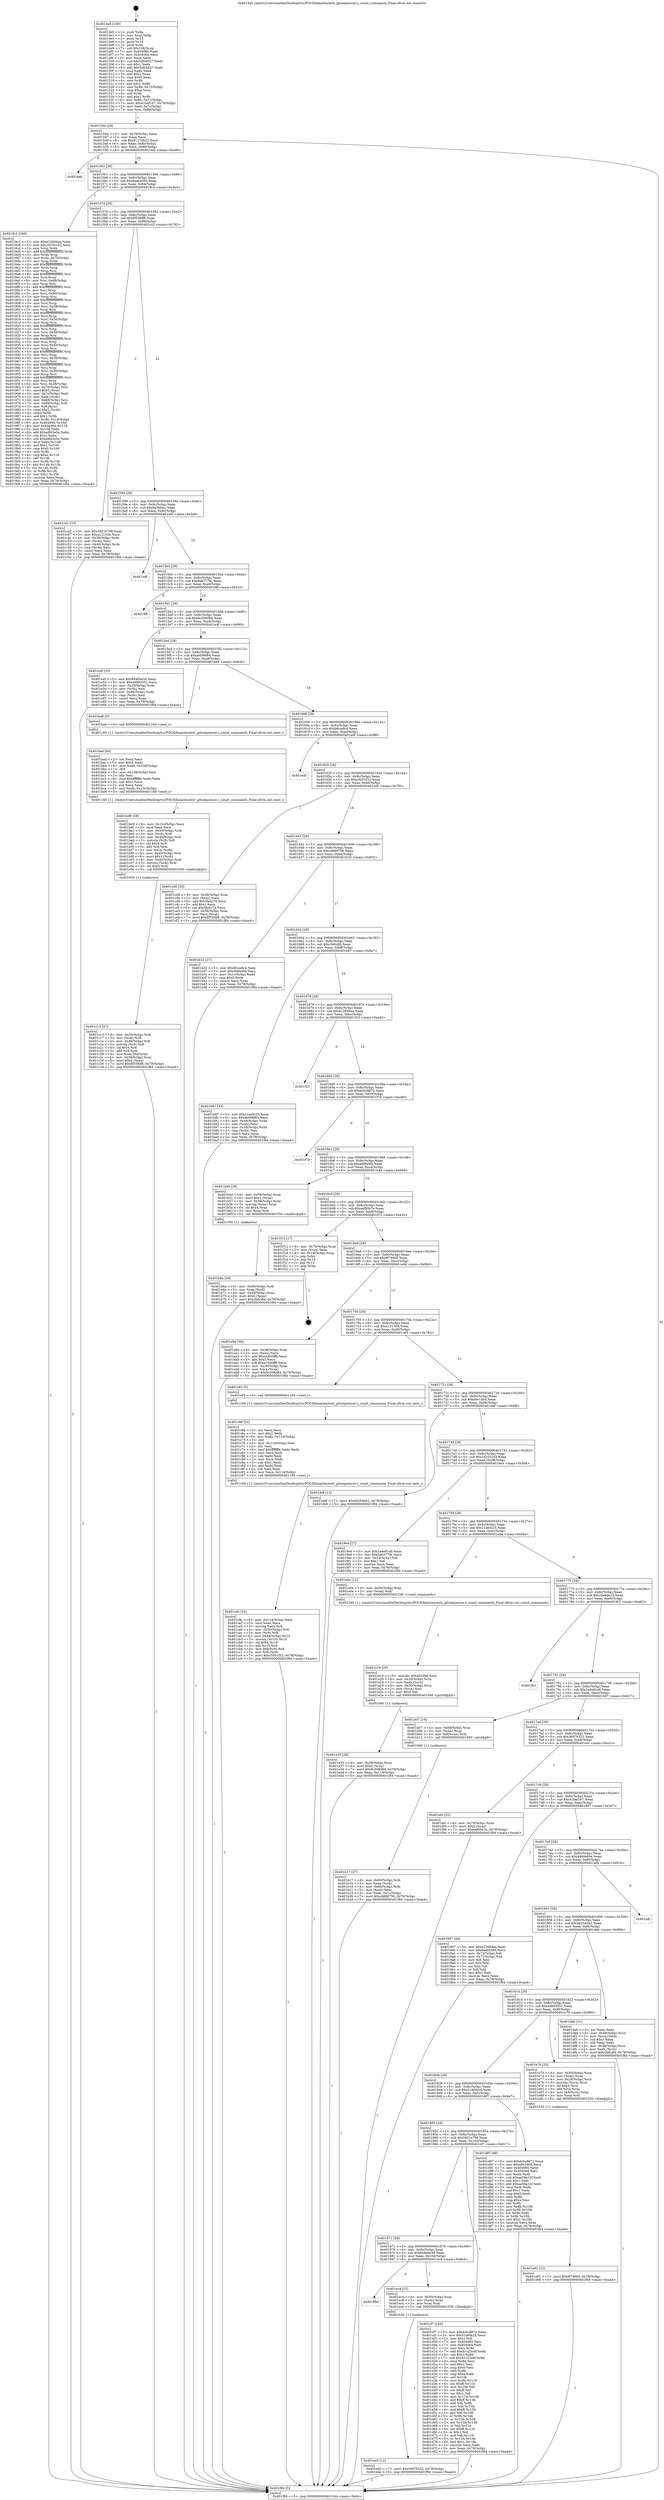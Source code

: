 digraph "0x4014e0" {
  label = "0x4014e0 (/mnt/c/Users/mathe/Desktop/tcc/POCII/binaries/extr_gitsequencer.c_count_commands_Final-ollvm.out::main(0))"
  labelloc = "t"
  node[shape=record]

  Entry [label="",width=0.3,height=0.3,shape=circle,fillcolor=black,style=filled]
  "0x401544" [label="{
     0x401544 [29]\l
     | [instrs]\l
     &nbsp;&nbsp;0x401544 \<+3\>: mov -0x78(%rbp),%eax\l
     &nbsp;&nbsp;0x401547 \<+2\>: mov %eax,%ecx\l
     &nbsp;&nbsp;0x401549 \<+6\>: sub $0x81178b22,%ecx\l
     &nbsp;&nbsp;0x40154f \<+6\>: mov %eax,-0x8c(%rbp)\l
     &nbsp;&nbsp;0x401555 \<+6\>: mov %ecx,-0x90(%rbp)\l
     &nbsp;&nbsp;0x40155b \<+6\>: je 0000000000401eeb \<main+0xa0b\>\l
  }"]
  "0x401eeb" [label="{
     0x401eeb\l
  }", style=dashed]
  "0x401561" [label="{
     0x401561 [28]\l
     | [instrs]\l
     &nbsp;&nbsp;0x401561 \<+5\>: jmp 0000000000401566 \<main+0x86\>\l
     &nbsp;&nbsp;0x401566 \<+6\>: mov -0x8c(%rbp),%eax\l
     &nbsp;&nbsp;0x40156c \<+5\>: sub $0x8aabd360,%eax\l
     &nbsp;&nbsp;0x401571 \<+6\>: mov %eax,-0x94(%rbp)\l
     &nbsp;&nbsp;0x401577 \<+6\>: je 00000000004018c3 \<main+0x3e3\>\l
  }"]
  Exit [label="",width=0.3,height=0.3,shape=circle,fillcolor=black,style=filled,peripheries=2]
  "0x4018c3" [label="{
     0x4018c3 [289]\l
     | [instrs]\l
     &nbsp;&nbsp;0x4018c3 \<+5\>: mov $0xd12694ea,%eax\l
     &nbsp;&nbsp;0x4018c8 \<+5\>: mov $0x16255163,%ecx\l
     &nbsp;&nbsp;0x4018cd \<+3\>: mov %rsp,%rdx\l
     &nbsp;&nbsp;0x4018d0 \<+4\>: add $0xfffffffffffffff0,%rdx\l
     &nbsp;&nbsp;0x4018d4 \<+3\>: mov %rdx,%rsp\l
     &nbsp;&nbsp;0x4018d7 \<+4\>: mov %rdx,-0x70(%rbp)\l
     &nbsp;&nbsp;0x4018db \<+3\>: mov %rsp,%rdx\l
     &nbsp;&nbsp;0x4018de \<+4\>: add $0xfffffffffffffff0,%rdx\l
     &nbsp;&nbsp;0x4018e2 \<+3\>: mov %rdx,%rsp\l
     &nbsp;&nbsp;0x4018e5 \<+3\>: mov %rsp,%rsi\l
     &nbsp;&nbsp;0x4018e8 \<+4\>: add $0xfffffffffffffff0,%rsi\l
     &nbsp;&nbsp;0x4018ec \<+3\>: mov %rsi,%rsp\l
     &nbsp;&nbsp;0x4018ef \<+4\>: mov %rsi,-0x68(%rbp)\l
     &nbsp;&nbsp;0x4018f3 \<+3\>: mov %rsp,%rsi\l
     &nbsp;&nbsp;0x4018f6 \<+4\>: add $0xfffffffffffffff0,%rsi\l
     &nbsp;&nbsp;0x4018fa \<+3\>: mov %rsi,%rsp\l
     &nbsp;&nbsp;0x4018fd \<+4\>: mov %rsi,-0x60(%rbp)\l
     &nbsp;&nbsp;0x401901 \<+3\>: mov %rsp,%rsi\l
     &nbsp;&nbsp;0x401904 \<+4\>: add $0xfffffffffffffff0,%rsi\l
     &nbsp;&nbsp;0x401908 \<+3\>: mov %rsi,%rsp\l
     &nbsp;&nbsp;0x40190b \<+4\>: mov %rsi,-0x58(%rbp)\l
     &nbsp;&nbsp;0x40190f \<+3\>: mov %rsp,%rsi\l
     &nbsp;&nbsp;0x401912 \<+4\>: add $0xfffffffffffffff0,%rsi\l
     &nbsp;&nbsp;0x401916 \<+3\>: mov %rsi,%rsp\l
     &nbsp;&nbsp;0x401919 \<+4\>: mov %rsi,-0x50(%rbp)\l
     &nbsp;&nbsp;0x40191d \<+3\>: mov %rsp,%rsi\l
     &nbsp;&nbsp;0x401920 \<+4\>: add $0xfffffffffffffff0,%rsi\l
     &nbsp;&nbsp;0x401924 \<+3\>: mov %rsi,%rsp\l
     &nbsp;&nbsp;0x401927 \<+4\>: mov %rsi,-0x48(%rbp)\l
     &nbsp;&nbsp;0x40192b \<+3\>: mov %rsp,%rsi\l
     &nbsp;&nbsp;0x40192e \<+4\>: add $0xfffffffffffffff0,%rsi\l
     &nbsp;&nbsp;0x401932 \<+3\>: mov %rsi,%rsp\l
     &nbsp;&nbsp;0x401935 \<+4\>: mov %rsi,-0x40(%rbp)\l
     &nbsp;&nbsp;0x401939 \<+3\>: mov %rsp,%rsi\l
     &nbsp;&nbsp;0x40193c \<+4\>: add $0xfffffffffffffff0,%rsi\l
     &nbsp;&nbsp;0x401940 \<+3\>: mov %rsi,%rsp\l
     &nbsp;&nbsp;0x401943 \<+4\>: mov %rsi,-0x38(%rbp)\l
     &nbsp;&nbsp;0x401947 \<+3\>: mov %rsp,%rsi\l
     &nbsp;&nbsp;0x40194a \<+4\>: add $0xfffffffffffffff0,%rsi\l
     &nbsp;&nbsp;0x40194e \<+3\>: mov %rsi,%rsp\l
     &nbsp;&nbsp;0x401951 \<+4\>: mov %rsi,-0x30(%rbp)\l
     &nbsp;&nbsp;0x401955 \<+3\>: mov %rsp,%rsi\l
     &nbsp;&nbsp;0x401958 \<+4\>: add $0xfffffffffffffff0,%rsi\l
     &nbsp;&nbsp;0x40195c \<+3\>: mov %rsi,%rsp\l
     &nbsp;&nbsp;0x40195f \<+4\>: mov %rsi,-0x28(%rbp)\l
     &nbsp;&nbsp;0x401963 \<+4\>: mov -0x70(%rbp),%rsi\l
     &nbsp;&nbsp;0x401967 \<+6\>: movl $0x0,(%rsi)\l
     &nbsp;&nbsp;0x40196d \<+3\>: mov -0x7c(%rbp),%edi\l
     &nbsp;&nbsp;0x401970 \<+2\>: mov %edi,(%rdx)\l
     &nbsp;&nbsp;0x401972 \<+4\>: mov -0x68(%rbp),%rsi\l
     &nbsp;&nbsp;0x401976 \<+7\>: mov -0x88(%rbp),%r8\l
     &nbsp;&nbsp;0x40197d \<+3\>: mov %r8,(%rsi)\l
     &nbsp;&nbsp;0x401980 \<+3\>: cmpl $0x2,(%rdx)\l
     &nbsp;&nbsp;0x401983 \<+4\>: setne %r9b\l
     &nbsp;&nbsp;0x401987 \<+4\>: and $0x1,%r9b\l
     &nbsp;&nbsp;0x40198b \<+4\>: mov %r9b,-0x1d(%rbp)\l
     &nbsp;&nbsp;0x40198f \<+8\>: mov 0x404060,%r10d\l
     &nbsp;&nbsp;0x401997 \<+8\>: mov 0x404064,%r11d\l
     &nbsp;&nbsp;0x40199f \<+3\>: mov %r10d,%ebx\l
     &nbsp;&nbsp;0x4019a2 \<+6\>: add $0xadfd3e5e,%ebx\l
     &nbsp;&nbsp;0x4019a8 \<+3\>: sub $0x1,%ebx\l
     &nbsp;&nbsp;0x4019ab \<+6\>: sub $0xadfd3e5e,%ebx\l
     &nbsp;&nbsp;0x4019b1 \<+4\>: imul %ebx,%r10d\l
     &nbsp;&nbsp;0x4019b5 \<+4\>: and $0x1,%r10d\l
     &nbsp;&nbsp;0x4019b9 \<+4\>: cmp $0x0,%r10d\l
     &nbsp;&nbsp;0x4019bd \<+4\>: sete %r9b\l
     &nbsp;&nbsp;0x4019c1 \<+4\>: cmp $0xa,%r11d\l
     &nbsp;&nbsp;0x4019c5 \<+4\>: setl %r14b\l
     &nbsp;&nbsp;0x4019c9 \<+3\>: mov %r9b,%r15b\l
     &nbsp;&nbsp;0x4019cc \<+3\>: and %r14b,%r15b\l
     &nbsp;&nbsp;0x4019cf \<+3\>: xor %r14b,%r9b\l
     &nbsp;&nbsp;0x4019d2 \<+3\>: or %r9b,%r15b\l
     &nbsp;&nbsp;0x4019d5 \<+4\>: test $0x1,%r15b\l
     &nbsp;&nbsp;0x4019d9 \<+3\>: cmovne %ecx,%eax\l
     &nbsp;&nbsp;0x4019dc \<+3\>: mov %eax,-0x78(%rbp)\l
     &nbsp;&nbsp;0x4019df \<+5\>: jmp 0000000000401f84 \<main+0xaa4\>\l
  }"]
  "0x40157d" [label="{
     0x40157d [28]\l
     | [instrs]\l
     &nbsp;&nbsp;0x40157d \<+5\>: jmp 0000000000401582 \<main+0xa2\>\l
     &nbsp;&nbsp;0x401582 \<+6\>: mov -0x8c(%rbp),%eax\l
     &nbsp;&nbsp;0x401588 \<+5\>: sub $0x8f55fdf8,%eax\l
     &nbsp;&nbsp;0x40158d \<+6\>: mov %eax,-0x98(%rbp)\l
     &nbsp;&nbsp;0x401593 \<+6\>: je 0000000000401c42 \<main+0x762\>\l
  }"]
  "0x401ed3" [label="{
     0x401ed3 [12]\l
     | [instrs]\l
     &nbsp;&nbsp;0x401ed3 \<+7\>: movl $0x36976322,-0x78(%rbp)\l
     &nbsp;&nbsp;0x401eda \<+5\>: jmp 0000000000401f84 \<main+0xaa4\>\l
  }"]
  "0x401c42" [label="{
     0x401c42 [33]\l
     | [instrs]\l
     &nbsp;&nbsp;0x401c42 \<+5\>: mov $0x5921e799,%eax\l
     &nbsp;&nbsp;0x401c47 \<+5\>: mov $0xa121304,%ecx\l
     &nbsp;&nbsp;0x401c4c \<+4\>: mov -0x38(%rbp),%rdx\l
     &nbsp;&nbsp;0x401c50 \<+2\>: mov (%rdx),%esi\l
     &nbsp;&nbsp;0x401c52 \<+4\>: mov -0x40(%rbp),%rdx\l
     &nbsp;&nbsp;0x401c56 \<+2\>: cmp (%rdx),%esi\l
     &nbsp;&nbsp;0x401c58 \<+3\>: cmovl %ecx,%eax\l
     &nbsp;&nbsp;0x401c5b \<+3\>: mov %eax,-0x78(%rbp)\l
     &nbsp;&nbsp;0x401c5e \<+5\>: jmp 0000000000401f84 \<main+0xaa4\>\l
  }"]
  "0x401599" [label="{
     0x401599 [28]\l
     | [instrs]\l
     &nbsp;&nbsp;0x401599 \<+5\>: jmp 000000000040159e \<main+0xbe\>\l
     &nbsp;&nbsp;0x40159e \<+6\>: mov -0x8c(%rbp),%eax\l
     &nbsp;&nbsp;0x4015a4 \<+5\>: sub $0x9a3bfecc,%eax\l
     &nbsp;&nbsp;0x4015a9 \<+6\>: mov %eax,-0x9c(%rbp)\l
     &nbsp;&nbsp;0x4015af \<+6\>: je 0000000000401a8f \<main+0x5af\>\l
  }"]
  "0x40188d" [label="{
     0x40188d\l
  }", style=dashed]
  "0x401a8f" [label="{
     0x401a8f\l
  }", style=dashed]
  "0x4015b5" [label="{
     0x4015b5 [28]\l
     | [instrs]\l
     &nbsp;&nbsp;0x4015b5 \<+5\>: jmp 00000000004015ba \<main+0xda\>\l
     &nbsp;&nbsp;0x4015ba \<+6\>: mov -0x8c(%rbp),%eax\l
     &nbsp;&nbsp;0x4015c0 \<+5\>: sub $0x9a63779c,%eax\l
     &nbsp;&nbsp;0x4015c5 \<+6\>: mov %eax,-0xa0(%rbp)\l
     &nbsp;&nbsp;0x4015cb \<+6\>: je 00000000004019ff \<main+0x51f\>\l
  }"]
  "0x401ec4" [label="{
     0x401ec4 [15]\l
     | [instrs]\l
     &nbsp;&nbsp;0x401ec4 \<+4\>: mov -0x50(%rbp),%rax\l
     &nbsp;&nbsp;0x401ec8 \<+3\>: mov (%rax),%rax\l
     &nbsp;&nbsp;0x401ecb \<+3\>: mov %rax,%rdi\l
     &nbsp;&nbsp;0x401ece \<+5\>: call 0000000000401030 \<free@plt\>\l
     | [calls]\l
     &nbsp;&nbsp;0x401030 \{1\} (unknown)\l
  }"]
  "0x4019ff" [label="{
     0x4019ff\l
  }", style=dashed]
  "0x4015d1" [label="{
     0x4015d1 [28]\l
     | [instrs]\l
     &nbsp;&nbsp;0x4015d1 \<+5\>: jmp 00000000004015d6 \<main+0xf6\>\l
     &nbsp;&nbsp;0x4015d6 \<+6\>: mov -0x8c(%rbp),%eax\l
     &nbsp;&nbsp;0x4015dc \<+5\>: sub $0x9c208d84,%eax\l
     &nbsp;&nbsp;0x4015e1 \<+6\>: mov %eax,-0xa4(%rbp)\l
     &nbsp;&nbsp;0x4015e7 \<+6\>: je 0000000000401e4f \<main+0x96f\>\l
  }"]
  "0x401e91" [label="{
     0x401e91 [12]\l
     | [instrs]\l
     &nbsp;&nbsp;0x401e91 \<+7\>: movl $0x9f74665,-0x78(%rbp)\l
     &nbsp;&nbsp;0x401e98 \<+5\>: jmp 0000000000401f84 \<main+0xaa4\>\l
  }"]
  "0x401e4f" [label="{
     0x401e4f [33]\l
     | [instrs]\l
     &nbsp;&nbsp;0x401e4f \<+5\>: mov $0x6446be3d,%eax\l
     &nbsp;&nbsp;0x401e54 \<+5\>: mov $0x4d893551,%ecx\l
     &nbsp;&nbsp;0x401e59 \<+4\>: mov -0x28(%rbp),%rdx\l
     &nbsp;&nbsp;0x401e5d \<+2\>: mov (%rdx),%esi\l
     &nbsp;&nbsp;0x401e5f \<+4\>: mov -0x58(%rbp),%rdx\l
     &nbsp;&nbsp;0x401e63 \<+2\>: cmp (%rdx),%esi\l
     &nbsp;&nbsp;0x401e65 \<+3\>: cmovl %ecx,%eax\l
     &nbsp;&nbsp;0x401e68 \<+3\>: mov %eax,-0x78(%rbp)\l
     &nbsp;&nbsp;0x401e6b \<+5\>: jmp 0000000000401f84 \<main+0xaa4\>\l
  }"]
  "0x4015ed" [label="{
     0x4015ed [28]\l
     | [instrs]\l
     &nbsp;&nbsp;0x4015ed \<+5\>: jmp 00000000004015f2 \<main+0x112\>\l
     &nbsp;&nbsp;0x4015f2 \<+6\>: mov -0x8c(%rbp),%eax\l
     &nbsp;&nbsp;0x4015f8 \<+5\>: sub $0xab088f64,%eax\l
     &nbsp;&nbsp;0x4015fd \<+6\>: mov %eax,-0xa8(%rbp)\l
     &nbsp;&nbsp;0x401603 \<+6\>: je 0000000000401ba8 \<main+0x6c8\>\l
  }"]
  "0x401e33" [label="{
     0x401e33 [28]\l
     | [instrs]\l
     &nbsp;&nbsp;0x401e33 \<+4\>: mov -0x28(%rbp),%rcx\l
     &nbsp;&nbsp;0x401e37 \<+6\>: movl $0x0,(%rcx)\l
     &nbsp;&nbsp;0x401e3d \<+7\>: movl $0x9c208d84,-0x78(%rbp)\l
     &nbsp;&nbsp;0x401e44 \<+6\>: mov %eax,-0x118(%rbp)\l
     &nbsp;&nbsp;0x401e4a \<+5\>: jmp 0000000000401f84 \<main+0xaa4\>\l
  }"]
  "0x401ba8" [label="{
     0x401ba8 [5]\l
     | [instrs]\l
     &nbsp;&nbsp;0x401ba8 \<+5\>: call 0000000000401160 \<next_i\>\l
     | [calls]\l
     &nbsp;&nbsp;0x401160 \{1\} (/mnt/c/Users/mathe/Desktop/tcc/POCII/binaries/extr_gitsequencer.c_count_commands_Final-ollvm.out::next_i)\l
  }"]
  "0x401609" [label="{
     0x401609 [28]\l
     | [instrs]\l
     &nbsp;&nbsp;0x401609 \<+5\>: jmp 000000000040160e \<main+0x12e\>\l
     &nbsp;&nbsp;0x40160e \<+6\>: mov -0x8c(%rbp),%eax\l
     &nbsp;&nbsp;0x401614 \<+5\>: sub $0xbfcca8c4,%eax\l
     &nbsp;&nbsp;0x401619 \<+6\>: mov %eax,-0xac(%rbp)\l
     &nbsp;&nbsp;0x40161f \<+6\>: je 0000000000401edf \<main+0x9ff\>\l
  }"]
  "0x401e16" [label="{
     0x401e16 [29]\l
     | [instrs]\l
     &nbsp;&nbsp;0x401e16 \<+10\>: movabs $0x4020b6,%rdi\l
     &nbsp;&nbsp;0x401e20 \<+4\>: mov -0x30(%rbp),%rcx\l
     &nbsp;&nbsp;0x401e24 \<+2\>: mov %eax,(%rcx)\l
     &nbsp;&nbsp;0x401e26 \<+4\>: mov -0x30(%rbp),%rcx\l
     &nbsp;&nbsp;0x401e2a \<+2\>: mov (%rcx),%esi\l
     &nbsp;&nbsp;0x401e2c \<+2\>: mov $0x0,%al\l
     &nbsp;&nbsp;0x401e2e \<+5\>: call 0000000000401040 \<printf@plt\>\l
     | [calls]\l
     &nbsp;&nbsp;0x401040 \{1\} (unknown)\l
  }"]
  "0x401edf" [label="{
     0x401edf\l
  }", style=dashed]
  "0x401625" [label="{
     0x401625 [28]\l
     | [instrs]\l
     &nbsp;&nbsp;0x401625 \<+5\>: jmp 000000000040162a \<main+0x14a\>\l
     &nbsp;&nbsp;0x40162a \<+6\>: mov -0x8c(%rbp),%eax\l
     &nbsp;&nbsp;0x401630 \<+5\>: sub $0xc5051f32,%eax\l
     &nbsp;&nbsp;0x401635 \<+6\>: mov %eax,-0xb0(%rbp)\l
     &nbsp;&nbsp;0x40163b \<+6\>: je 0000000000401cd0 \<main+0x7f0\>\l
  }"]
  "0x401871" [label="{
     0x401871 [28]\l
     | [instrs]\l
     &nbsp;&nbsp;0x401871 \<+5\>: jmp 0000000000401876 \<main+0x396\>\l
     &nbsp;&nbsp;0x401876 \<+6\>: mov -0x8c(%rbp),%eax\l
     &nbsp;&nbsp;0x40187c \<+5\>: sub $0x6446be3d,%eax\l
     &nbsp;&nbsp;0x401881 \<+6\>: mov %eax,-0x104(%rbp)\l
     &nbsp;&nbsp;0x401887 \<+6\>: je 0000000000401ec4 \<main+0x9e4\>\l
  }"]
  "0x401cd0" [label="{
     0x401cd0 [39]\l
     | [instrs]\l
     &nbsp;&nbsp;0x401cd0 \<+4\>: mov -0x38(%rbp),%rax\l
     &nbsp;&nbsp;0x401cd4 \<+2\>: mov (%rax),%ecx\l
     &nbsp;&nbsp;0x401cd6 \<+6\>: add $0x3fa4c7d,%ecx\l
     &nbsp;&nbsp;0x401cdc \<+3\>: add $0x1,%ecx\l
     &nbsp;&nbsp;0x401cdf \<+6\>: sub $0x3fa4c7d,%ecx\l
     &nbsp;&nbsp;0x401ce5 \<+4\>: mov -0x38(%rbp),%rax\l
     &nbsp;&nbsp;0x401ce9 \<+2\>: mov %ecx,(%rax)\l
     &nbsp;&nbsp;0x401ceb \<+7\>: movl $0x8f55fdf8,-0x78(%rbp)\l
     &nbsp;&nbsp;0x401cf2 \<+5\>: jmp 0000000000401f84 \<main+0xaa4\>\l
  }"]
  "0x401641" [label="{
     0x401641 [28]\l
     | [instrs]\l
     &nbsp;&nbsp;0x401641 \<+5\>: jmp 0000000000401646 \<main+0x166\>\l
     &nbsp;&nbsp;0x401646 \<+6\>: mov -0x8c(%rbp),%eax\l
     &nbsp;&nbsp;0x40164c \<+5\>: sub $0xcd889756,%eax\l
     &nbsp;&nbsp;0x401651 \<+6\>: mov %eax,-0xb4(%rbp)\l
     &nbsp;&nbsp;0x401657 \<+6\>: je 0000000000401b32 \<main+0x652\>\l
  }"]
  "0x401cf7" [label="{
     0x401cf7 [144]\l
     | [instrs]\l
     &nbsp;&nbsp;0x401cf7 \<+5\>: mov $0xdcbc8872,%eax\l
     &nbsp;&nbsp;0x401cfc \<+5\>: mov $0x51d0fa2d,%ecx\l
     &nbsp;&nbsp;0x401d01 \<+2\>: mov $0x1,%dl\l
     &nbsp;&nbsp;0x401d03 \<+7\>: mov 0x404060,%esi\l
     &nbsp;&nbsp;0x401d0a \<+7\>: mov 0x404064,%edi\l
     &nbsp;&nbsp;0x401d11 \<+3\>: mov %esi,%r8d\l
     &nbsp;&nbsp;0x401d14 \<+7\>: add $0xb1c25c6f,%r8d\l
     &nbsp;&nbsp;0x401d1b \<+4\>: sub $0x1,%r8d\l
     &nbsp;&nbsp;0x401d1f \<+7\>: sub $0xb1c25c6f,%r8d\l
     &nbsp;&nbsp;0x401d26 \<+4\>: imul %r8d,%esi\l
     &nbsp;&nbsp;0x401d2a \<+3\>: and $0x1,%esi\l
     &nbsp;&nbsp;0x401d2d \<+3\>: cmp $0x0,%esi\l
     &nbsp;&nbsp;0x401d30 \<+4\>: sete %r9b\l
     &nbsp;&nbsp;0x401d34 \<+3\>: cmp $0xa,%edi\l
     &nbsp;&nbsp;0x401d37 \<+4\>: setl %r10b\l
     &nbsp;&nbsp;0x401d3b \<+3\>: mov %r9b,%r11b\l
     &nbsp;&nbsp;0x401d3e \<+4\>: xor $0xff,%r11b\l
     &nbsp;&nbsp;0x401d42 \<+3\>: mov %r10b,%bl\l
     &nbsp;&nbsp;0x401d45 \<+3\>: xor $0xff,%bl\l
     &nbsp;&nbsp;0x401d48 \<+3\>: xor $0x1,%dl\l
     &nbsp;&nbsp;0x401d4b \<+3\>: mov %r11b,%r14b\l
     &nbsp;&nbsp;0x401d4e \<+4\>: and $0xff,%r14b\l
     &nbsp;&nbsp;0x401d52 \<+3\>: and %dl,%r9b\l
     &nbsp;&nbsp;0x401d55 \<+3\>: mov %bl,%r15b\l
     &nbsp;&nbsp;0x401d58 \<+4\>: and $0xff,%r15b\l
     &nbsp;&nbsp;0x401d5c \<+3\>: and %dl,%r10b\l
     &nbsp;&nbsp;0x401d5f \<+3\>: or %r9b,%r14b\l
     &nbsp;&nbsp;0x401d62 \<+3\>: or %r10b,%r15b\l
     &nbsp;&nbsp;0x401d65 \<+3\>: xor %r15b,%r14b\l
     &nbsp;&nbsp;0x401d68 \<+3\>: or %bl,%r11b\l
     &nbsp;&nbsp;0x401d6b \<+4\>: xor $0xff,%r11b\l
     &nbsp;&nbsp;0x401d6f \<+3\>: or $0x1,%dl\l
     &nbsp;&nbsp;0x401d72 \<+3\>: and %dl,%r11b\l
     &nbsp;&nbsp;0x401d75 \<+3\>: or %r11b,%r14b\l
     &nbsp;&nbsp;0x401d78 \<+4\>: test $0x1,%r14b\l
     &nbsp;&nbsp;0x401d7c \<+3\>: cmovne %ecx,%eax\l
     &nbsp;&nbsp;0x401d7f \<+3\>: mov %eax,-0x78(%rbp)\l
     &nbsp;&nbsp;0x401d82 \<+5\>: jmp 0000000000401f84 \<main+0xaa4\>\l
  }"]
  "0x401b32" [label="{
     0x401b32 [27]\l
     | [instrs]\l
     &nbsp;&nbsp;0x401b32 \<+5\>: mov $0xbfcca8c4,%eax\l
     &nbsp;&nbsp;0x401b37 \<+5\>: mov $0xe08fa9fd,%ecx\l
     &nbsp;&nbsp;0x401b3c \<+3\>: mov -0x1c(%rbp),%edx\l
     &nbsp;&nbsp;0x401b3f \<+3\>: cmp $0x0,%edx\l
     &nbsp;&nbsp;0x401b42 \<+3\>: cmove %ecx,%eax\l
     &nbsp;&nbsp;0x401b45 \<+3\>: mov %eax,-0x78(%rbp)\l
     &nbsp;&nbsp;0x401b48 \<+5\>: jmp 0000000000401f84 \<main+0xaa4\>\l
  }"]
  "0x40165d" [label="{
     0x40165d [28]\l
     | [instrs]\l
     &nbsp;&nbsp;0x40165d \<+5\>: jmp 0000000000401662 \<main+0x182\>\l
     &nbsp;&nbsp;0x401662 \<+6\>: mov -0x8c(%rbp),%eax\l
     &nbsp;&nbsp;0x401668 \<+5\>: sub $0xcfafcdfd,%eax\l
     &nbsp;&nbsp;0x40166d \<+6\>: mov %eax,-0xb8(%rbp)\l
     &nbsp;&nbsp;0x401673 \<+6\>: je 0000000000401b87 \<main+0x6a7\>\l
  }"]
  "0x401855" [label="{
     0x401855 [28]\l
     | [instrs]\l
     &nbsp;&nbsp;0x401855 \<+5\>: jmp 000000000040185a \<main+0x37a\>\l
     &nbsp;&nbsp;0x40185a \<+6\>: mov -0x8c(%rbp),%eax\l
     &nbsp;&nbsp;0x401860 \<+5\>: sub $0x5921e799,%eax\l
     &nbsp;&nbsp;0x401865 \<+6\>: mov %eax,-0x100(%rbp)\l
     &nbsp;&nbsp;0x40186b \<+6\>: je 0000000000401cf7 \<main+0x817\>\l
  }"]
  "0x401b87" [label="{
     0x401b87 [33]\l
     | [instrs]\l
     &nbsp;&nbsp;0x401b87 \<+5\>: mov $0x21ae5c25,%eax\l
     &nbsp;&nbsp;0x401b8c \<+5\>: mov $0xab088f64,%ecx\l
     &nbsp;&nbsp;0x401b91 \<+4\>: mov -0x48(%rbp),%rdx\l
     &nbsp;&nbsp;0x401b95 \<+2\>: mov (%rdx),%esi\l
     &nbsp;&nbsp;0x401b97 \<+4\>: mov -0x58(%rbp),%rdx\l
     &nbsp;&nbsp;0x401b9b \<+2\>: cmp (%rdx),%esi\l
     &nbsp;&nbsp;0x401b9d \<+3\>: cmovl %ecx,%eax\l
     &nbsp;&nbsp;0x401ba0 \<+3\>: mov %eax,-0x78(%rbp)\l
     &nbsp;&nbsp;0x401ba3 \<+5\>: jmp 0000000000401f84 \<main+0xaa4\>\l
  }"]
  "0x401679" [label="{
     0x401679 [28]\l
     | [instrs]\l
     &nbsp;&nbsp;0x401679 \<+5\>: jmp 000000000040167e \<main+0x19e\>\l
     &nbsp;&nbsp;0x40167e \<+6\>: mov -0x8c(%rbp),%eax\l
     &nbsp;&nbsp;0x401684 \<+5\>: sub $0xd12694ea,%eax\l
     &nbsp;&nbsp;0x401689 \<+6\>: mov %eax,-0xbc(%rbp)\l
     &nbsp;&nbsp;0x40168f \<+6\>: je 0000000000401f23 \<main+0xa43\>\l
  }"]
  "0x401d87" [label="{
     0x401d87 [88]\l
     | [instrs]\l
     &nbsp;&nbsp;0x401d87 \<+5\>: mov $0xdcbc8872,%eax\l
     &nbsp;&nbsp;0x401d8c \<+5\>: mov $0xe8e1d0d,%ecx\l
     &nbsp;&nbsp;0x401d91 \<+7\>: mov 0x404060,%edx\l
     &nbsp;&nbsp;0x401d98 \<+7\>: mov 0x404064,%esi\l
     &nbsp;&nbsp;0x401d9f \<+2\>: mov %edx,%edi\l
     &nbsp;&nbsp;0x401da1 \<+6\>: sub $0xaa59a12f,%edi\l
     &nbsp;&nbsp;0x401da7 \<+3\>: sub $0x1,%edi\l
     &nbsp;&nbsp;0x401daa \<+6\>: add $0xaa59a12f,%edi\l
     &nbsp;&nbsp;0x401db0 \<+3\>: imul %edi,%edx\l
     &nbsp;&nbsp;0x401db3 \<+3\>: and $0x1,%edx\l
     &nbsp;&nbsp;0x401db6 \<+3\>: cmp $0x0,%edx\l
     &nbsp;&nbsp;0x401db9 \<+4\>: sete %r8b\l
     &nbsp;&nbsp;0x401dbd \<+3\>: cmp $0xa,%esi\l
     &nbsp;&nbsp;0x401dc0 \<+4\>: setl %r9b\l
     &nbsp;&nbsp;0x401dc4 \<+3\>: mov %r8b,%r10b\l
     &nbsp;&nbsp;0x401dc7 \<+3\>: and %r9b,%r10b\l
     &nbsp;&nbsp;0x401dca \<+3\>: xor %r9b,%r8b\l
     &nbsp;&nbsp;0x401dcd \<+3\>: or %r8b,%r10b\l
     &nbsp;&nbsp;0x401dd0 \<+4\>: test $0x1,%r10b\l
     &nbsp;&nbsp;0x401dd4 \<+3\>: cmovne %ecx,%eax\l
     &nbsp;&nbsp;0x401dd7 \<+3\>: mov %eax,-0x78(%rbp)\l
     &nbsp;&nbsp;0x401dda \<+5\>: jmp 0000000000401f84 \<main+0xaa4\>\l
  }"]
  "0x401f23" [label="{
     0x401f23\l
  }", style=dashed]
  "0x401695" [label="{
     0x401695 [28]\l
     | [instrs]\l
     &nbsp;&nbsp;0x401695 \<+5\>: jmp 000000000040169a \<main+0x1ba\>\l
     &nbsp;&nbsp;0x40169a \<+6\>: mov -0x8c(%rbp),%eax\l
     &nbsp;&nbsp;0x4016a0 \<+5\>: sub $0xdcbc8872,%eax\l
     &nbsp;&nbsp;0x4016a5 \<+6\>: mov %eax,-0xc0(%rbp)\l
     &nbsp;&nbsp;0x4016ab \<+6\>: je 0000000000401f7d \<main+0xa9d\>\l
  }"]
  "0x401839" [label="{
     0x401839 [28]\l
     | [instrs]\l
     &nbsp;&nbsp;0x401839 \<+5\>: jmp 000000000040183e \<main+0x35e\>\l
     &nbsp;&nbsp;0x40183e \<+6\>: mov -0x8c(%rbp),%eax\l
     &nbsp;&nbsp;0x401844 \<+5\>: sub $0x51d0fa2d,%eax\l
     &nbsp;&nbsp;0x401849 \<+6\>: mov %eax,-0xfc(%rbp)\l
     &nbsp;&nbsp;0x40184f \<+6\>: je 0000000000401d87 \<main+0x8a7\>\l
  }"]
  "0x401f7d" [label="{
     0x401f7d\l
  }", style=dashed]
  "0x4016b1" [label="{
     0x4016b1 [28]\l
     | [instrs]\l
     &nbsp;&nbsp;0x4016b1 \<+5\>: jmp 00000000004016b6 \<main+0x1d6\>\l
     &nbsp;&nbsp;0x4016b6 \<+6\>: mov -0x8c(%rbp),%eax\l
     &nbsp;&nbsp;0x4016bc \<+5\>: sub $0xe08fa9fd,%eax\l
     &nbsp;&nbsp;0x4016c1 \<+6\>: mov %eax,-0xc4(%rbp)\l
     &nbsp;&nbsp;0x4016c7 \<+6\>: je 0000000000401b4d \<main+0x66d\>\l
  }"]
  "0x401e70" [label="{
     0x401e70 [33]\l
     | [instrs]\l
     &nbsp;&nbsp;0x401e70 \<+4\>: mov -0x50(%rbp),%rax\l
     &nbsp;&nbsp;0x401e74 \<+3\>: mov (%rax),%rax\l
     &nbsp;&nbsp;0x401e77 \<+4\>: mov -0x28(%rbp),%rcx\l
     &nbsp;&nbsp;0x401e7b \<+3\>: movslq (%rcx),%rcx\l
     &nbsp;&nbsp;0x401e7e \<+4\>: shl $0x4,%rcx\l
     &nbsp;&nbsp;0x401e82 \<+3\>: add %rcx,%rax\l
     &nbsp;&nbsp;0x401e85 \<+4\>: mov 0x8(%rax),%rax\l
     &nbsp;&nbsp;0x401e89 \<+3\>: mov %rax,%rdi\l
     &nbsp;&nbsp;0x401e8c \<+5\>: call 0000000000401030 \<free@plt\>\l
     | [calls]\l
     &nbsp;&nbsp;0x401030 \{1\} (unknown)\l
  }"]
  "0x401b4d" [label="{
     0x401b4d [29]\l
     | [instrs]\l
     &nbsp;&nbsp;0x401b4d \<+4\>: mov -0x58(%rbp),%rax\l
     &nbsp;&nbsp;0x401b51 \<+6\>: movl $0x1,(%rax)\l
     &nbsp;&nbsp;0x401b57 \<+4\>: mov -0x58(%rbp),%rax\l
     &nbsp;&nbsp;0x401b5b \<+3\>: movslq (%rax),%rax\l
     &nbsp;&nbsp;0x401b5e \<+4\>: shl $0x4,%rax\l
     &nbsp;&nbsp;0x401b62 \<+3\>: mov %rax,%rdi\l
     &nbsp;&nbsp;0x401b65 \<+5\>: call 0000000000401050 \<malloc@plt\>\l
     | [calls]\l
     &nbsp;&nbsp;0x401050 \{1\} (unknown)\l
  }"]
  "0x4016cd" [label="{
     0x4016cd [28]\l
     | [instrs]\l
     &nbsp;&nbsp;0x4016cd \<+5\>: jmp 00000000004016d2 \<main+0x1f2\>\l
     &nbsp;&nbsp;0x4016d2 \<+6\>: mov -0x8c(%rbp),%eax\l
     &nbsp;&nbsp;0x4016d8 \<+5\>: sub $0xeef95b7e,%eax\l
     &nbsp;&nbsp;0x4016dd \<+6\>: mov %eax,-0xc8(%rbp)\l
     &nbsp;&nbsp;0x4016e3 \<+6\>: je 0000000000401f12 \<main+0xa32\>\l
  }"]
  "0x40181d" [label="{
     0x40181d [28]\l
     | [instrs]\l
     &nbsp;&nbsp;0x40181d \<+5\>: jmp 0000000000401822 \<main+0x342\>\l
     &nbsp;&nbsp;0x401822 \<+6\>: mov -0x8c(%rbp),%eax\l
     &nbsp;&nbsp;0x401828 \<+5\>: sub $0x4d893551,%eax\l
     &nbsp;&nbsp;0x40182d \<+6\>: mov %eax,-0xf8(%rbp)\l
     &nbsp;&nbsp;0x401833 \<+6\>: je 0000000000401e70 \<main+0x990\>\l
  }"]
  "0x401f12" [label="{
     0x401f12 [17]\l
     | [instrs]\l
     &nbsp;&nbsp;0x401f12 \<+4\>: mov -0x70(%rbp),%rax\l
     &nbsp;&nbsp;0x401f16 \<+2\>: mov (%rax),%eax\l
     &nbsp;&nbsp;0x401f18 \<+4\>: lea -0x18(%rbp),%rsp\l
     &nbsp;&nbsp;0x401f1c \<+1\>: pop %rbx\l
     &nbsp;&nbsp;0x401f1d \<+2\>: pop %r14\l
     &nbsp;&nbsp;0x401f1f \<+2\>: pop %r15\l
     &nbsp;&nbsp;0x401f21 \<+1\>: pop %rbp\l
     &nbsp;&nbsp;0x401f22 \<+1\>: ret\l
  }"]
  "0x4016e9" [label="{
     0x4016e9 [28]\l
     | [instrs]\l
     &nbsp;&nbsp;0x4016e9 \<+5\>: jmp 00000000004016ee \<main+0x20e\>\l
     &nbsp;&nbsp;0x4016ee \<+6\>: mov -0x8c(%rbp),%eax\l
     &nbsp;&nbsp;0x4016f4 \<+5\>: sub $0x9f74665,%eax\l
     &nbsp;&nbsp;0x4016f9 \<+6\>: mov %eax,-0xcc(%rbp)\l
     &nbsp;&nbsp;0x4016ff \<+6\>: je 0000000000401e9d \<main+0x9bd\>\l
  }"]
  "0x401deb" [label="{
     0x401deb [31]\l
     | [instrs]\l
     &nbsp;&nbsp;0x401deb \<+2\>: xor %eax,%eax\l
     &nbsp;&nbsp;0x401ded \<+4\>: mov -0x48(%rbp),%rcx\l
     &nbsp;&nbsp;0x401df1 \<+2\>: mov (%rcx),%edx\l
     &nbsp;&nbsp;0x401df3 \<+3\>: sub $0x1,%eax\l
     &nbsp;&nbsp;0x401df6 \<+2\>: sub %eax,%edx\l
     &nbsp;&nbsp;0x401df8 \<+4\>: mov -0x48(%rbp),%rcx\l
     &nbsp;&nbsp;0x401dfc \<+2\>: mov %edx,(%rcx)\l
     &nbsp;&nbsp;0x401dfe \<+7\>: movl $0xcfafcdfd,-0x78(%rbp)\l
     &nbsp;&nbsp;0x401e05 \<+5\>: jmp 0000000000401f84 \<main+0xaa4\>\l
  }"]
  "0x401e9d" [label="{
     0x401e9d [39]\l
     | [instrs]\l
     &nbsp;&nbsp;0x401e9d \<+4\>: mov -0x28(%rbp),%rax\l
     &nbsp;&nbsp;0x401ea1 \<+2\>: mov (%rax),%ecx\l
     &nbsp;&nbsp;0x401ea3 \<+6\>: add $0xa1600ff8,%ecx\l
     &nbsp;&nbsp;0x401ea9 \<+3\>: add $0x1,%ecx\l
     &nbsp;&nbsp;0x401eac \<+6\>: sub $0xa1600ff8,%ecx\l
     &nbsp;&nbsp;0x401eb2 \<+4\>: mov -0x28(%rbp),%rax\l
     &nbsp;&nbsp;0x401eb6 \<+2\>: mov %ecx,(%rax)\l
     &nbsp;&nbsp;0x401eb8 \<+7\>: movl $0x9c208d84,-0x78(%rbp)\l
     &nbsp;&nbsp;0x401ebf \<+5\>: jmp 0000000000401f84 \<main+0xaa4\>\l
  }"]
  "0x401705" [label="{
     0x401705 [28]\l
     | [instrs]\l
     &nbsp;&nbsp;0x401705 \<+5\>: jmp 000000000040170a \<main+0x22a\>\l
     &nbsp;&nbsp;0x40170a \<+6\>: mov -0x8c(%rbp),%eax\l
     &nbsp;&nbsp;0x401710 \<+5\>: sub $0xa121304,%eax\l
     &nbsp;&nbsp;0x401715 \<+6\>: mov %eax,-0xd0(%rbp)\l
     &nbsp;&nbsp;0x40171b \<+6\>: je 0000000000401c63 \<main+0x783\>\l
  }"]
  "0x401801" [label="{
     0x401801 [28]\l
     | [instrs]\l
     &nbsp;&nbsp;0x401801 \<+5\>: jmp 0000000000401806 \<main+0x326\>\l
     &nbsp;&nbsp;0x401806 \<+6\>: mov -0x8c(%rbp),%eax\l
     &nbsp;&nbsp;0x40180c \<+5\>: sub $0x4625dd42,%eax\l
     &nbsp;&nbsp;0x401811 \<+6\>: mov %eax,-0xf4(%rbp)\l
     &nbsp;&nbsp;0x401817 \<+6\>: je 0000000000401deb \<main+0x90b\>\l
  }"]
  "0x401c63" [label="{
     0x401c63 [5]\l
     | [instrs]\l
     &nbsp;&nbsp;0x401c63 \<+5\>: call 0000000000401160 \<next_i\>\l
     | [calls]\l
     &nbsp;&nbsp;0x401160 \{1\} (/mnt/c/Users/mathe/Desktop/tcc/POCII/binaries/extr_gitsequencer.c_count_commands_Final-ollvm.out::next_i)\l
  }"]
  "0x401721" [label="{
     0x401721 [28]\l
     | [instrs]\l
     &nbsp;&nbsp;0x401721 \<+5\>: jmp 0000000000401726 \<main+0x246\>\l
     &nbsp;&nbsp;0x401726 \<+6\>: mov -0x8c(%rbp),%eax\l
     &nbsp;&nbsp;0x40172c \<+5\>: sub $0xe8e1d0d,%eax\l
     &nbsp;&nbsp;0x401731 \<+6\>: mov %eax,-0xd4(%rbp)\l
     &nbsp;&nbsp;0x401737 \<+6\>: je 0000000000401ddf \<main+0x8ff\>\l
  }"]
  "0x401afb" [label="{
     0x401afb\l
  }", style=dashed]
  "0x401ddf" [label="{
     0x401ddf [12]\l
     | [instrs]\l
     &nbsp;&nbsp;0x401ddf \<+7\>: movl $0x4625dd42,-0x78(%rbp)\l
     &nbsp;&nbsp;0x401de6 \<+5\>: jmp 0000000000401f84 \<main+0xaa4\>\l
  }"]
  "0x40173d" [label="{
     0x40173d [28]\l
     | [instrs]\l
     &nbsp;&nbsp;0x40173d \<+5\>: jmp 0000000000401742 \<main+0x262\>\l
     &nbsp;&nbsp;0x401742 \<+6\>: mov -0x8c(%rbp),%eax\l
     &nbsp;&nbsp;0x401748 \<+5\>: sub $0x16255163,%eax\l
     &nbsp;&nbsp;0x40174d \<+6\>: mov %eax,-0xd8(%rbp)\l
     &nbsp;&nbsp;0x401753 \<+6\>: je 00000000004019e4 \<main+0x504\>\l
  }"]
  "0x401c9c" [label="{
     0x401c9c [52]\l
     | [instrs]\l
     &nbsp;&nbsp;0x401c9c \<+6\>: mov -0x114(%rbp),%ecx\l
     &nbsp;&nbsp;0x401ca2 \<+3\>: imul %eax,%ecx\l
     &nbsp;&nbsp;0x401ca5 \<+3\>: movslq %ecx,%r8\l
     &nbsp;&nbsp;0x401ca8 \<+4\>: mov -0x50(%rbp),%r9\l
     &nbsp;&nbsp;0x401cac \<+3\>: mov (%r9),%r9\l
     &nbsp;&nbsp;0x401caf \<+4\>: mov -0x48(%rbp),%r10\l
     &nbsp;&nbsp;0x401cb3 \<+3\>: movslq (%r10),%r10\l
     &nbsp;&nbsp;0x401cb6 \<+4\>: shl $0x4,%r10\l
     &nbsp;&nbsp;0x401cba \<+3\>: add %r10,%r9\l
     &nbsp;&nbsp;0x401cbd \<+4\>: mov 0x8(%r9),%r9\l
     &nbsp;&nbsp;0x401cc1 \<+3\>: mov %r8,(%r9)\l
     &nbsp;&nbsp;0x401cc4 \<+7\>: movl $0xc5051f32,-0x78(%rbp)\l
     &nbsp;&nbsp;0x401ccb \<+5\>: jmp 0000000000401f84 \<main+0xaa4\>\l
  }"]
  "0x4019e4" [label="{
     0x4019e4 [27]\l
     | [instrs]\l
     &nbsp;&nbsp;0x4019e4 \<+5\>: mov $0x2a4e81eb,%eax\l
     &nbsp;&nbsp;0x4019e9 \<+5\>: mov $0x9a63779c,%ecx\l
     &nbsp;&nbsp;0x4019ee \<+3\>: mov -0x1d(%rbp),%dl\l
     &nbsp;&nbsp;0x4019f1 \<+3\>: test $0x1,%dl\l
     &nbsp;&nbsp;0x4019f4 \<+3\>: cmovne %ecx,%eax\l
     &nbsp;&nbsp;0x4019f7 \<+3\>: mov %eax,-0x78(%rbp)\l
     &nbsp;&nbsp;0x4019fa \<+5\>: jmp 0000000000401f84 \<main+0xaa4\>\l
  }"]
  "0x401759" [label="{
     0x401759 [28]\l
     | [instrs]\l
     &nbsp;&nbsp;0x401759 \<+5\>: jmp 000000000040175e \<main+0x27e\>\l
     &nbsp;&nbsp;0x40175e \<+6\>: mov -0x8c(%rbp),%eax\l
     &nbsp;&nbsp;0x401764 \<+5\>: sub $0x21ae5c25,%eax\l
     &nbsp;&nbsp;0x401769 \<+6\>: mov %eax,-0xdc(%rbp)\l
     &nbsp;&nbsp;0x40176f \<+6\>: je 0000000000401e0a \<main+0x92a\>\l
  }"]
  "0x401c68" [label="{
     0x401c68 [52]\l
     | [instrs]\l
     &nbsp;&nbsp;0x401c68 \<+2\>: xor %ecx,%ecx\l
     &nbsp;&nbsp;0x401c6a \<+5\>: mov $0x2,%edx\l
     &nbsp;&nbsp;0x401c6f \<+6\>: mov %edx,-0x110(%rbp)\l
     &nbsp;&nbsp;0x401c75 \<+1\>: cltd\l
     &nbsp;&nbsp;0x401c76 \<+6\>: mov -0x110(%rbp),%esi\l
     &nbsp;&nbsp;0x401c7c \<+2\>: idiv %esi\l
     &nbsp;&nbsp;0x401c7e \<+6\>: imul $0xfffffffe,%edx,%edx\l
     &nbsp;&nbsp;0x401c84 \<+2\>: mov %ecx,%edi\l
     &nbsp;&nbsp;0x401c86 \<+2\>: sub %edx,%edi\l
     &nbsp;&nbsp;0x401c88 \<+2\>: mov %ecx,%edx\l
     &nbsp;&nbsp;0x401c8a \<+3\>: sub $0x1,%edx\l
     &nbsp;&nbsp;0x401c8d \<+2\>: add %edx,%edi\l
     &nbsp;&nbsp;0x401c8f \<+2\>: sub %edi,%ecx\l
     &nbsp;&nbsp;0x401c91 \<+6\>: mov %ecx,-0x114(%rbp)\l
     &nbsp;&nbsp;0x401c97 \<+5\>: call 0000000000401160 \<next_i\>\l
     | [calls]\l
     &nbsp;&nbsp;0x401160 \{1\} (/mnt/c/Users/mathe/Desktop/tcc/POCII/binaries/extr_gitsequencer.c_count_commands_Final-ollvm.out::next_i)\l
  }"]
  "0x401e0a" [label="{
     0x401e0a [12]\l
     | [instrs]\l
     &nbsp;&nbsp;0x401e0a \<+4\>: mov -0x50(%rbp),%rax\l
     &nbsp;&nbsp;0x401e0e \<+3\>: mov (%rax),%rdi\l
     &nbsp;&nbsp;0x401e11 \<+5\>: call 0000000000401240 \<count_commands\>\l
     | [calls]\l
     &nbsp;&nbsp;0x401240 \{1\} (/mnt/c/Users/mathe/Desktop/tcc/POCII/binaries/extr_gitsequencer.c_count_commands_Final-ollvm.out::count_commands)\l
  }"]
  "0x401775" [label="{
     0x401775 [28]\l
     | [instrs]\l
     &nbsp;&nbsp;0x401775 \<+5\>: jmp 000000000040177a \<main+0x29a\>\l
     &nbsp;&nbsp;0x40177a \<+6\>: mov -0x8c(%rbp),%eax\l
     &nbsp;&nbsp;0x401780 \<+5\>: sub $0x25e9da1d,%eax\l
     &nbsp;&nbsp;0x401785 \<+6\>: mov %eax,-0xe0(%rbp)\l
     &nbsp;&nbsp;0x40178b \<+6\>: je 0000000000401f62 \<main+0xa82\>\l
  }"]
  "0x401c13" [label="{
     0x401c13 [47]\l
     | [instrs]\l
     &nbsp;&nbsp;0x401c13 \<+4\>: mov -0x50(%rbp),%rdi\l
     &nbsp;&nbsp;0x401c17 \<+3\>: mov (%rdi),%rdi\l
     &nbsp;&nbsp;0x401c1a \<+4\>: mov -0x48(%rbp),%r8\l
     &nbsp;&nbsp;0x401c1e \<+3\>: movslq (%r8),%r8\l
     &nbsp;&nbsp;0x401c21 \<+4\>: shl $0x4,%r8\l
     &nbsp;&nbsp;0x401c25 \<+3\>: add %r8,%rdi\l
     &nbsp;&nbsp;0x401c28 \<+4\>: mov %rax,0x8(%rdi)\l
     &nbsp;&nbsp;0x401c2c \<+4\>: mov -0x38(%rbp),%rax\l
     &nbsp;&nbsp;0x401c30 \<+6\>: movl $0x0,(%rax)\l
     &nbsp;&nbsp;0x401c36 \<+7\>: movl $0x8f55fdf8,-0x78(%rbp)\l
     &nbsp;&nbsp;0x401c3d \<+5\>: jmp 0000000000401f84 \<main+0xaa4\>\l
  }"]
  "0x401f62" [label="{
     0x401f62\l
  }", style=dashed]
  "0x401791" [label="{
     0x401791 [28]\l
     | [instrs]\l
     &nbsp;&nbsp;0x401791 \<+5\>: jmp 0000000000401796 \<main+0x2b6\>\l
     &nbsp;&nbsp;0x401796 \<+6\>: mov -0x8c(%rbp),%eax\l
     &nbsp;&nbsp;0x40179c \<+5\>: sub $0x2a4e81eb,%eax\l
     &nbsp;&nbsp;0x4017a1 \<+6\>: mov %eax,-0xe4(%rbp)\l
     &nbsp;&nbsp;0x4017a7 \<+6\>: je 0000000000401b07 \<main+0x627\>\l
  }"]
  "0x401bd9" [label="{
     0x401bd9 [58]\l
     | [instrs]\l
     &nbsp;&nbsp;0x401bd9 \<+6\>: mov -0x10c(%rbp),%ecx\l
     &nbsp;&nbsp;0x401bdf \<+3\>: imul %eax,%ecx\l
     &nbsp;&nbsp;0x401be2 \<+4\>: mov -0x50(%rbp),%rdi\l
     &nbsp;&nbsp;0x401be6 \<+3\>: mov (%rdi),%rdi\l
     &nbsp;&nbsp;0x401be9 \<+4\>: mov -0x48(%rbp),%r8\l
     &nbsp;&nbsp;0x401bed \<+3\>: movslq (%r8),%r8\l
     &nbsp;&nbsp;0x401bf0 \<+4\>: shl $0x4,%r8\l
     &nbsp;&nbsp;0x401bf4 \<+3\>: add %r8,%rdi\l
     &nbsp;&nbsp;0x401bf7 \<+2\>: mov %ecx,(%rdi)\l
     &nbsp;&nbsp;0x401bf9 \<+4\>: mov -0x40(%rbp),%rdi\l
     &nbsp;&nbsp;0x401bfd \<+6\>: movl $0x1,(%rdi)\l
     &nbsp;&nbsp;0x401c03 \<+4\>: mov -0x40(%rbp),%rdi\l
     &nbsp;&nbsp;0x401c07 \<+3\>: movslq (%rdi),%rdi\l
     &nbsp;&nbsp;0x401c0a \<+4\>: shl $0x3,%rdi\l
     &nbsp;&nbsp;0x401c0e \<+5\>: call 0000000000401050 \<malloc@plt\>\l
     | [calls]\l
     &nbsp;&nbsp;0x401050 \{1\} (unknown)\l
  }"]
  "0x401b07" [label="{
     0x401b07 [16]\l
     | [instrs]\l
     &nbsp;&nbsp;0x401b07 \<+4\>: mov -0x68(%rbp),%rax\l
     &nbsp;&nbsp;0x401b0b \<+3\>: mov (%rax),%rax\l
     &nbsp;&nbsp;0x401b0e \<+4\>: mov 0x8(%rax),%rdi\l
     &nbsp;&nbsp;0x401b12 \<+5\>: call 0000000000401060 \<atoi@plt\>\l
     | [calls]\l
     &nbsp;&nbsp;0x401060 \{1\} (unknown)\l
  }"]
  "0x4017ad" [label="{
     0x4017ad [28]\l
     | [instrs]\l
     &nbsp;&nbsp;0x4017ad \<+5\>: jmp 00000000004017b2 \<main+0x2d2\>\l
     &nbsp;&nbsp;0x4017b2 \<+6\>: mov -0x8c(%rbp),%eax\l
     &nbsp;&nbsp;0x4017b8 \<+5\>: sub $0x36976322,%eax\l
     &nbsp;&nbsp;0x4017bd \<+6\>: mov %eax,-0xe8(%rbp)\l
     &nbsp;&nbsp;0x4017c3 \<+6\>: je 0000000000401efc \<main+0xa1c\>\l
  }"]
  "0x401bad" [label="{
     0x401bad [44]\l
     | [instrs]\l
     &nbsp;&nbsp;0x401bad \<+2\>: xor %ecx,%ecx\l
     &nbsp;&nbsp;0x401baf \<+5\>: mov $0x2,%edx\l
     &nbsp;&nbsp;0x401bb4 \<+6\>: mov %edx,-0x108(%rbp)\l
     &nbsp;&nbsp;0x401bba \<+1\>: cltd\l
     &nbsp;&nbsp;0x401bbb \<+6\>: mov -0x108(%rbp),%esi\l
     &nbsp;&nbsp;0x401bc1 \<+2\>: idiv %esi\l
     &nbsp;&nbsp;0x401bc3 \<+6\>: imul $0xfffffffe,%edx,%edx\l
     &nbsp;&nbsp;0x401bc9 \<+3\>: sub $0x1,%ecx\l
     &nbsp;&nbsp;0x401bcc \<+2\>: sub %ecx,%edx\l
     &nbsp;&nbsp;0x401bce \<+6\>: mov %edx,-0x10c(%rbp)\l
     &nbsp;&nbsp;0x401bd4 \<+5\>: call 0000000000401160 \<next_i\>\l
     | [calls]\l
     &nbsp;&nbsp;0x401160 \{1\} (/mnt/c/Users/mathe/Desktop/tcc/POCII/binaries/extr_gitsequencer.c_count_commands_Final-ollvm.out::next_i)\l
  }"]
  "0x401efc" [label="{
     0x401efc [22]\l
     | [instrs]\l
     &nbsp;&nbsp;0x401efc \<+4\>: mov -0x70(%rbp),%rax\l
     &nbsp;&nbsp;0x401f00 \<+6\>: movl $0x0,(%rax)\l
     &nbsp;&nbsp;0x401f06 \<+7\>: movl $0xeef95b7e,-0x78(%rbp)\l
     &nbsp;&nbsp;0x401f0d \<+5\>: jmp 0000000000401f84 \<main+0xaa4\>\l
  }"]
  "0x4017c9" [label="{
     0x4017c9 [28]\l
     | [instrs]\l
     &nbsp;&nbsp;0x4017c9 \<+5\>: jmp 00000000004017ce \<main+0x2ee\>\l
     &nbsp;&nbsp;0x4017ce \<+6\>: mov -0x8c(%rbp),%eax\l
     &nbsp;&nbsp;0x4017d4 \<+5\>: sub $0x41baf1b7,%eax\l
     &nbsp;&nbsp;0x4017d9 \<+6\>: mov %eax,-0xec(%rbp)\l
     &nbsp;&nbsp;0x4017df \<+6\>: je 0000000000401897 \<main+0x3b7\>\l
  }"]
  "0x401b6a" [label="{
     0x401b6a [29]\l
     | [instrs]\l
     &nbsp;&nbsp;0x401b6a \<+4\>: mov -0x50(%rbp),%rdi\l
     &nbsp;&nbsp;0x401b6e \<+3\>: mov %rax,(%rdi)\l
     &nbsp;&nbsp;0x401b71 \<+4\>: mov -0x48(%rbp),%rax\l
     &nbsp;&nbsp;0x401b75 \<+6\>: movl $0x0,(%rax)\l
     &nbsp;&nbsp;0x401b7b \<+7\>: movl $0xcfafcdfd,-0x78(%rbp)\l
     &nbsp;&nbsp;0x401b82 \<+5\>: jmp 0000000000401f84 \<main+0xaa4\>\l
  }"]
  "0x401897" [label="{
     0x401897 [44]\l
     | [instrs]\l
     &nbsp;&nbsp;0x401897 \<+5\>: mov $0xd12694ea,%eax\l
     &nbsp;&nbsp;0x40189c \<+5\>: mov $0x8aabd360,%ecx\l
     &nbsp;&nbsp;0x4018a1 \<+3\>: mov -0x72(%rbp),%dl\l
     &nbsp;&nbsp;0x4018a4 \<+4\>: mov -0x71(%rbp),%sil\l
     &nbsp;&nbsp;0x4018a8 \<+3\>: mov %dl,%dil\l
     &nbsp;&nbsp;0x4018ab \<+3\>: and %sil,%dil\l
     &nbsp;&nbsp;0x4018ae \<+3\>: xor %sil,%dl\l
     &nbsp;&nbsp;0x4018b1 \<+3\>: or %dl,%dil\l
     &nbsp;&nbsp;0x4018b4 \<+4\>: test $0x1,%dil\l
     &nbsp;&nbsp;0x4018b8 \<+3\>: cmovne %ecx,%eax\l
     &nbsp;&nbsp;0x4018bb \<+3\>: mov %eax,-0x78(%rbp)\l
     &nbsp;&nbsp;0x4018be \<+5\>: jmp 0000000000401f84 \<main+0xaa4\>\l
  }"]
  "0x4017e5" [label="{
     0x4017e5 [28]\l
     | [instrs]\l
     &nbsp;&nbsp;0x4017e5 \<+5\>: jmp 00000000004017ea \<main+0x30a\>\l
     &nbsp;&nbsp;0x4017ea \<+6\>: mov -0x8c(%rbp),%eax\l
     &nbsp;&nbsp;0x4017f0 \<+5\>: sub $0x4460e60e,%eax\l
     &nbsp;&nbsp;0x4017f5 \<+6\>: mov %eax,-0xf0(%rbp)\l
     &nbsp;&nbsp;0x4017fb \<+6\>: je 0000000000401afb \<main+0x61b\>\l
  }"]
  "0x401f84" [label="{
     0x401f84 [5]\l
     | [instrs]\l
     &nbsp;&nbsp;0x401f84 \<+5\>: jmp 0000000000401544 \<main+0x64\>\l
  }"]
  "0x4014e0" [label="{
     0x4014e0 [100]\l
     | [instrs]\l
     &nbsp;&nbsp;0x4014e0 \<+1\>: push %rbp\l
     &nbsp;&nbsp;0x4014e1 \<+3\>: mov %rsp,%rbp\l
     &nbsp;&nbsp;0x4014e4 \<+2\>: push %r15\l
     &nbsp;&nbsp;0x4014e6 \<+2\>: push %r14\l
     &nbsp;&nbsp;0x4014e8 \<+1\>: push %rbx\l
     &nbsp;&nbsp;0x4014e9 \<+7\>: sub $0x108,%rsp\l
     &nbsp;&nbsp;0x4014f0 \<+7\>: mov 0x404060,%eax\l
     &nbsp;&nbsp;0x4014f7 \<+7\>: mov 0x404064,%ecx\l
     &nbsp;&nbsp;0x4014fe \<+2\>: mov %eax,%edx\l
     &nbsp;&nbsp;0x401500 \<+6\>: sub $0x5dfcb027,%edx\l
     &nbsp;&nbsp;0x401506 \<+3\>: sub $0x1,%edx\l
     &nbsp;&nbsp;0x401509 \<+6\>: add $0x5dfcb027,%edx\l
     &nbsp;&nbsp;0x40150f \<+3\>: imul %edx,%eax\l
     &nbsp;&nbsp;0x401512 \<+3\>: and $0x1,%eax\l
     &nbsp;&nbsp;0x401515 \<+3\>: cmp $0x0,%eax\l
     &nbsp;&nbsp;0x401518 \<+4\>: sete %r8b\l
     &nbsp;&nbsp;0x40151c \<+4\>: and $0x1,%r8b\l
     &nbsp;&nbsp;0x401520 \<+4\>: mov %r8b,-0x72(%rbp)\l
     &nbsp;&nbsp;0x401524 \<+3\>: cmp $0xa,%ecx\l
     &nbsp;&nbsp;0x401527 \<+4\>: setl %r8b\l
     &nbsp;&nbsp;0x40152b \<+4\>: and $0x1,%r8b\l
     &nbsp;&nbsp;0x40152f \<+4\>: mov %r8b,-0x71(%rbp)\l
     &nbsp;&nbsp;0x401533 \<+7\>: movl $0x41baf1b7,-0x78(%rbp)\l
     &nbsp;&nbsp;0x40153a \<+3\>: mov %edi,-0x7c(%rbp)\l
     &nbsp;&nbsp;0x40153d \<+7\>: mov %rsi,-0x88(%rbp)\l
  }"]
  "0x401b17" [label="{
     0x401b17 [27]\l
     | [instrs]\l
     &nbsp;&nbsp;0x401b17 \<+4\>: mov -0x60(%rbp),%rdi\l
     &nbsp;&nbsp;0x401b1b \<+2\>: mov %eax,(%rdi)\l
     &nbsp;&nbsp;0x401b1d \<+4\>: mov -0x60(%rbp),%rdi\l
     &nbsp;&nbsp;0x401b21 \<+2\>: mov (%rdi),%eax\l
     &nbsp;&nbsp;0x401b23 \<+3\>: mov %eax,-0x1c(%rbp)\l
     &nbsp;&nbsp;0x401b26 \<+7\>: movl $0xcd889756,-0x78(%rbp)\l
     &nbsp;&nbsp;0x401b2d \<+5\>: jmp 0000000000401f84 \<main+0xaa4\>\l
  }"]
  Entry -> "0x4014e0" [label=" 1"]
  "0x401544" -> "0x401eeb" [label=" 0"]
  "0x401544" -> "0x401561" [label=" 25"]
  "0x401f12" -> Exit [label=" 1"]
  "0x401561" -> "0x4018c3" [label=" 1"]
  "0x401561" -> "0x40157d" [label=" 24"]
  "0x401efc" -> "0x401f84" [label=" 1"]
  "0x40157d" -> "0x401c42" [label=" 2"]
  "0x40157d" -> "0x401599" [label=" 22"]
  "0x401ed3" -> "0x401f84" [label=" 1"]
  "0x401599" -> "0x401a8f" [label=" 0"]
  "0x401599" -> "0x4015b5" [label=" 22"]
  "0x401ec4" -> "0x401ed3" [label=" 1"]
  "0x4015b5" -> "0x4019ff" [label=" 0"]
  "0x4015b5" -> "0x4015d1" [label=" 22"]
  "0x401871" -> "0x40188d" [label=" 0"]
  "0x4015d1" -> "0x401e4f" [label=" 2"]
  "0x4015d1" -> "0x4015ed" [label=" 20"]
  "0x401871" -> "0x401ec4" [label=" 1"]
  "0x4015ed" -> "0x401ba8" [label=" 1"]
  "0x4015ed" -> "0x401609" [label=" 19"]
  "0x401e9d" -> "0x401f84" [label=" 1"]
  "0x401609" -> "0x401edf" [label=" 0"]
  "0x401609" -> "0x401625" [label=" 19"]
  "0x401e91" -> "0x401f84" [label=" 1"]
  "0x401625" -> "0x401cd0" [label=" 1"]
  "0x401625" -> "0x401641" [label=" 18"]
  "0x401e70" -> "0x401e91" [label=" 1"]
  "0x401641" -> "0x401b32" [label=" 1"]
  "0x401641" -> "0x40165d" [label=" 17"]
  "0x401e4f" -> "0x401f84" [label=" 2"]
  "0x40165d" -> "0x401b87" [label=" 2"]
  "0x40165d" -> "0x401679" [label=" 15"]
  "0x401e16" -> "0x401e33" [label=" 1"]
  "0x401679" -> "0x401f23" [label=" 0"]
  "0x401679" -> "0x401695" [label=" 15"]
  "0x401e0a" -> "0x401e16" [label=" 1"]
  "0x401695" -> "0x401f7d" [label=" 0"]
  "0x401695" -> "0x4016b1" [label=" 15"]
  "0x401ddf" -> "0x401f84" [label=" 1"]
  "0x4016b1" -> "0x401b4d" [label=" 1"]
  "0x4016b1" -> "0x4016cd" [label=" 14"]
  "0x401d87" -> "0x401f84" [label=" 1"]
  "0x4016cd" -> "0x401f12" [label=" 1"]
  "0x4016cd" -> "0x4016e9" [label=" 13"]
  "0x401855" -> "0x401871" [label=" 1"]
  "0x4016e9" -> "0x401e9d" [label=" 1"]
  "0x4016e9" -> "0x401705" [label=" 12"]
  "0x401855" -> "0x401cf7" [label=" 1"]
  "0x401705" -> "0x401c63" [label=" 1"]
  "0x401705" -> "0x401721" [label=" 11"]
  "0x401839" -> "0x401855" [label=" 2"]
  "0x401721" -> "0x401ddf" [label=" 1"]
  "0x401721" -> "0x40173d" [label=" 10"]
  "0x401839" -> "0x401d87" [label=" 1"]
  "0x40173d" -> "0x4019e4" [label=" 1"]
  "0x40173d" -> "0x401759" [label=" 9"]
  "0x40181d" -> "0x401839" [label=" 3"]
  "0x401759" -> "0x401e0a" [label=" 1"]
  "0x401759" -> "0x401775" [label=" 8"]
  "0x40181d" -> "0x401e70" [label=" 1"]
  "0x401775" -> "0x401f62" [label=" 0"]
  "0x401775" -> "0x401791" [label=" 8"]
  "0x401cf7" -> "0x401f84" [label=" 1"]
  "0x401791" -> "0x401b07" [label=" 1"]
  "0x401791" -> "0x4017ad" [label=" 7"]
  "0x401801" -> "0x40181d" [label=" 4"]
  "0x4017ad" -> "0x401efc" [label=" 1"]
  "0x4017ad" -> "0x4017c9" [label=" 6"]
  "0x401801" -> "0x401deb" [label=" 1"]
  "0x4017c9" -> "0x401897" [label=" 1"]
  "0x4017c9" -> "0x4017e5" [label=" 5"]
  "0x401897" -> "0x401f84" [label=" 1"]
  "0x4014e0" -> "0x401544" [label=" 1"]
  "0x401f84" -> "0x401544" [label=" 24"]
  "0x401e33" -> "0x401f84" [label=" 1"]
  "0x4018c3" -> "0x401f84" [label=" 1"]
  "0x4019e4" -> "0x401f84" [label=" 1"]
  "0x401b07" -> "0x401b17" [label=" 1"]
  "0x401b17" -> "0x401f84" [label=" 1"]
  "0x401b32" -> "0x401f84" [label=" 1"]
  "0x401b4d" -> "0x401b6a" [label=" 1"]
  "0x401b6a" -> "0x401f84" [label=" 1"]
  "0x401b87" -> "0x401f84" [label=" 2"]
  "0x401ba8" -> "0x401bad" [label=" 1"]
  "0x401bad" -> "0x401bd9" [label=" 1"]
  "0x401bd9" -> "0x401c13" [label=" 1"]
  "0x401c13" -> "0x401f84" [label=" 1"]
  "0x401c42" -> "0x401f84" [label=" 2"]
  "0x401c63" -> "0x401c68" [label=" 1"]
  "0x401c68" -> "0x401c9c" [label=" 1"]
  "0x401c9c" -> "0x401f84" [label=" 1"]
  "0x401cd0" -> "0x401f84" [label=" 1"]
  "0x401deb" -> "0x401f84" [label=" 1"]
  "0x4017e5" -> "0x401afb" [label=" 0"]
  "0x4017e5" -> "0x401801" [label=" 5"]
}
